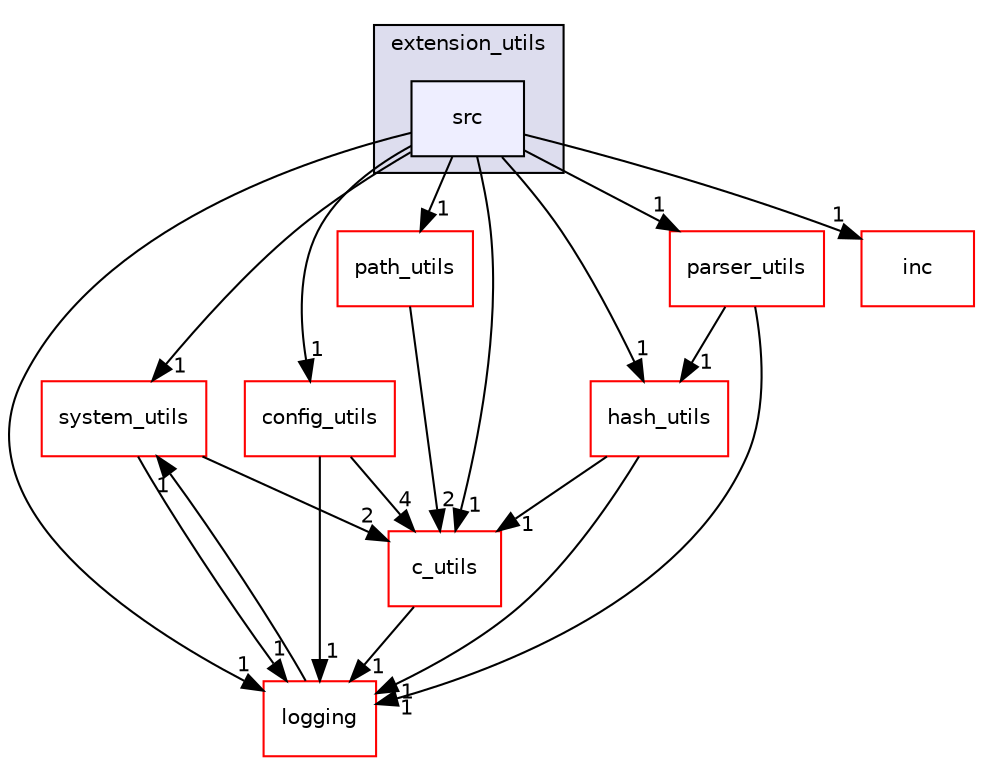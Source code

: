 digraph "src/utils/extension_utils/src" {
  compound=true
  node [ fontsize="10", fontname="Helvetica"];
  edge [ labelfontsize="10", labelfontname="Helvetica"];
  subgraph clusterdir_85dc58bf821b75b3c7dcbe234633ecd9 {
    graph [ bgcolor="#ddddee", pencolor="black", label="extension_utils" fontname="Helvetica", fontsize="10", URL="dir_85dc58bf821b75b3c7dcbe234633ecd9.html"]
  dir_6744c7eeb95f32707f7d2b32c811b9bd [shape=box, label="src", style="filled", fillcolor="#eeeeff", pencolor="black", URL="dir_6744c7eeb95f32707f7d2b32c811b9bd.html"];
  }
  dir_372fcbdb96f241679cb7c92fe5991342 [shape=box label="system_utils" fillcolor="white" style="filled" color="red" URL="dir_372fcbdb96f241679cb7c92fe5991342.html"];
  dir_8c6660ce49b4b73ea090ba6801d96b2d [shape=box label="config_utils" fillcolor="white" style="filled" color="red" URL="dir_8c6660ce49b4b73ea090ba6801d96b2d.html"];
  dir_d5d81cccf46beb25f0321c15d8fcebd1 [shape=box label="parser_utils" fillcolor="white" style="filled" color="red" URL="dir_d5d81cccf46beb25f0321c15d8fcebd1.html"];
  dir_defa76d82d084e8131791c5f3e6d181e [shape=box label="c_utils" fillcolor="white" style="filled" color="red" URL="dir_defa76d82d084e8131791c5f3e6d181e.html"];
  dir_57725e628ecf3595f5b83a324fa38016 [shape=box label="path_utils" fillcolor="white" style="filled" color="red" URL="dir_57725e628ecf3595f5b83a324fa38016.html"];
  dir_b3320b59a4aa4a7431bc8488b87009bf [shape=box label="logging" fillcolor="white" style="filled" color="red" URL="dir_b3320b59a4aa4a7431bc8488b87009bf.html"];
  dir_d79cf084cb36c5767d291e1630aa482f [shape=box label="hash_utils" fillcolor="white" style="filled" color="red" URL="dir_d79cf084cb36c5767d291e1630aa482f.html"];
  dir_f1ceb60e77786a155af432136c69c2dd [shape=box label="inc" fillcolor="white" style="filled" color="red" URL="dir_f1ceb60e77786a155af432136c69c2dd.html"];
  dir_372fcbdb96f241679cb7c92fe5991342->dir_defa76d82d084e8131791c5f3e6d181e [headlabel="2", labeldistance=1.5 headhref="dir_000229_000155.html"];
  dir_372fcbdb96f241679cb7c92fe5991342->dir_b3320b59a4aa4a7431bc8488b87009bf [headlabel="1", labeldistance=1.5 headhref="dir_000229_000143.html"];
  dir_8c6660ce49b4b73ea090ba6801d96b2d->dir_defa76d82d084e8131791c5f3e6d181e [headlabel="4", labeldistance=1.5 headhref="dir_000159_000155.html"];
  dir_8c6660ce49b4b73ea090ba6801d96b2d->dir_b3320b59a4aa4a7431bc8488b87009bf [headlabel="1", labeldistance=1.5 headhref="dir_000159_000143.html"];
  dir_d5d81cccf46beb25f0321c15d8fcebd1->dir_b3320b59a4aa4a7431bc8488b87009bf [headlabel="1", labeldistance=1.5 headhref="dir_000204_000143.html"];
  dir_d5d81cccf46beb25f0321c15d8fcebd1->dir_d79cf084cb36c5767d291e1630aa482f [headlabel="1", labeldistance=1.5 headhref="dir_000204_000190.html"];
  dir_defa76d82d084e8131791c5f3e6d181e->dir_b3320b59a4aa4a7431bc8488b87009bf [headlabel="1", labeldistance=1.5 headhref="dir_000155_000143.html"];
  dir_6744c7eeb95f32707f7d2b32c811b9bd->dir_372fcbdb96f241679cb7c92fe5991342 [headlabel="1", labeldistance=1.5 headhref="dir_000186_000229.html"];
  dir_6744c7eeb95f32707f7d2b32c811b9bd->dir_8c6660ce49b4b73ea090ba6801d96b2d [headlabel="1", labeldistance=1.5 headhref="dir_000186_000159.html"];
  dir_6744c7eeb95f32707f7d2b32c811b9bd->dir_d5d81cccf46beb25f0321c15d8fcebd1 [headlabel="1", labeldistance=1.5 headhref="dir_000186_000204.html"];
  dir_6744c7eeb95f32707f7d2b32c811b9bd->dir_defa76d82d084e8131791c5f3e6d181e [headlabel="1", labeldistance=1.5 headhref="dir_000186_000155.html"];
  dir_6744c7eeb95f32707f7d2b32c811b9bd->dir_57725e628ecf3595f5b83a324fa38016 [headlabel="1", labeldistance=1.5 headhref="dir_000186_000211.html"];
  dir_6744c7eeb95f32707f7d2b32c811b9bd->dir_b3320b59a4aa4a7431bc8488b87009bf [headlabel="1", labeldistance=1.5 headhref="dir_000186_000143.html"];
  dir_6744c7eeb95f32707f7d2b32c811b9bd->dir_d79cf084cb36c5767d291e1630aa482f [headlabel="1", labeldistance=1.5 headhref="dir_000186_000190.html"];
  dir_6744c7eeb95f32707f7d2b32c811b9bd->dir_f1ceb60e77786a155af432136c69c2dd [headlabel="1", labeldistance=1.5 headhref="dir_000186_000184.html"];
  dir_57725e628ecf3595f5b83a324fa38016->dir_defa76d82d084e8131791c5f3e6d181e [headlabel="2", labeldistance=1.5 headhref="dir_000211_000155.html"];
  dir_b3320b59a4aa4a7431bc8488b87009bf->dir_372fcbdb96f241679cb7c92fe5991342 [headlabel="1", labeldistance=1.5 headhref="dir_000143_000229.html"];
  dir_d79cf084cb36c5767d291e1630aa482f->dir_defa76d82d084e8131791c5f3e6d181e [headlabel="1", labeldistance=1.5 headhref="dir_000190_000155.html"];
  dir_d79cf084cb36c5767d291e1630aa482f->dir_b3320b59a4aa4a7431bc8488b87009bf [headlabel="1", labeldistance=1.5 headhref="dir_000190_000143.html"];
}
